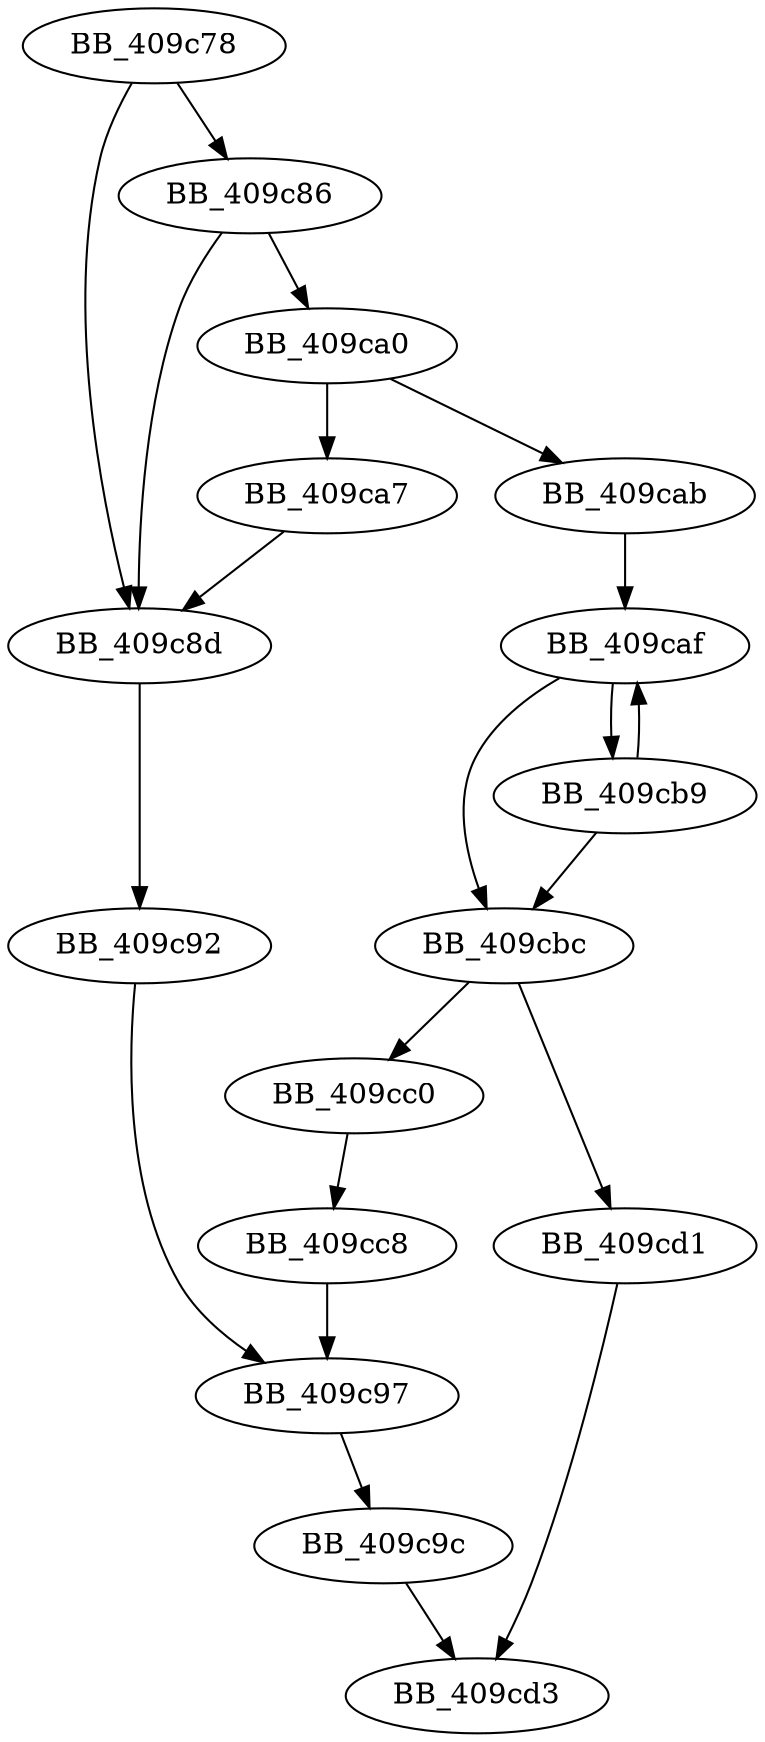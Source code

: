 DiGraph _strcpy_s{
BB_409c78->BB_409c86
BB_409c78->BB_409c8d
BB_409c86->BB_409c8d
BB_409c86->BB_409ca0
BB_409c8d->BB_409c92
BB_409c92->BB_409c97
BB_409c97->BB_409c9c
BB_409c9c->BB_409cd3
BB_409ca0->BB_409ca7
BB_409ca0->BB_409cab
BB_409ca7->BB_409c8d
BB_409cab->BB_409caf
BB_409caf->BB_409cb9
BB_409caf->BB_409cbc
BB_409cb9->BB_409caf
BB_409cb9->BB_409cbc
BB_409cbc->BB_409cc0
BB_409cbc->BB_409cd1
BB_409cc0->BB_409cc8
BB_409cc8->BB_409c97
BB_409cd1->BB_409cd3
}
